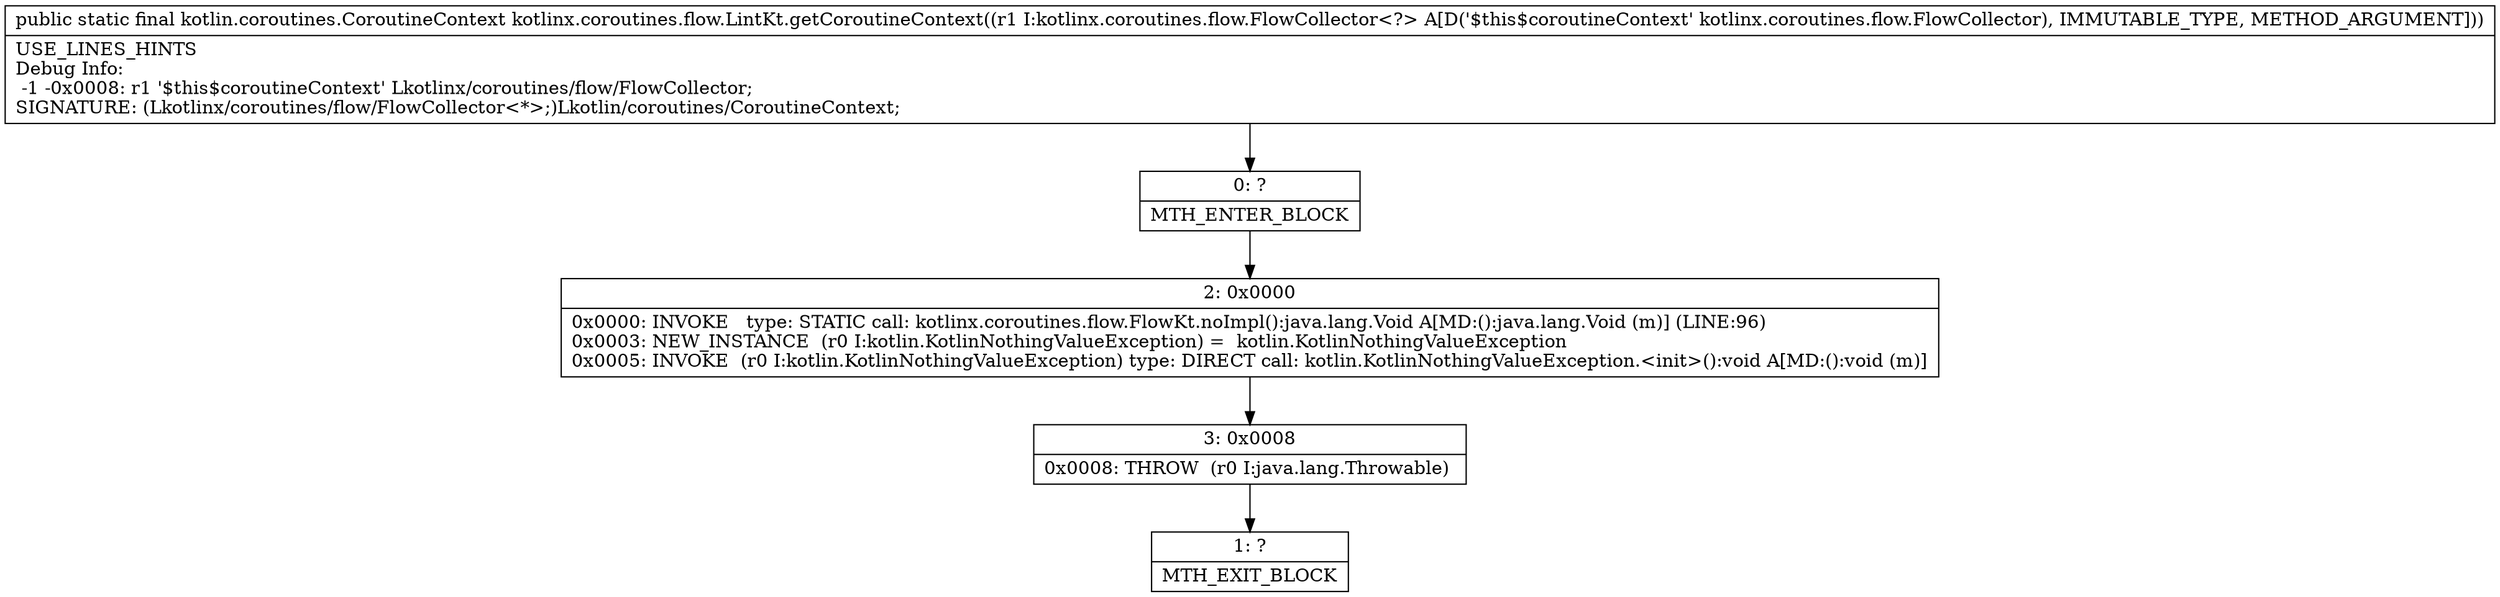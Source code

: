 digraph "CFG forkotlinx.coroutines.flow.LintKt.getCoroutineContext(Lkotlinx\/coroutines\/flow\/FlowCollector;)Lkotlin\/coroutines\/CoroutineContext;" {
Node_0 [shape=record,label="{0\:\ ?|MTH_ENTER_BLOCK\l}"];
Node_2 [shape=record,label="{2\:\ 0x0000|0x0000: INVOKE   type: STATIC call: kotlinx.coroutines.flow.FlowKt.noImpl():java.lang.Void A[MD:():java.lang.Void (m)] (LINE:96)\l0x0003: NEW_INSTANCE  (r0 I:kotlin.KotlinNothingValueException) =  kotlin.KotlinNothingValueException \l0x0005: INVOKE  (r0 I:kotlin.KotlinNothingValueException) type: DIRECT call: kotlin.KotlinNothingValueException.\<init\>():void A[MD:():void (m)]\l}"];
Node_3 [shape=record,label="{3\:\ 0x0008|0x0008: THROW  (r0 I:java.lang.Throwable) \l}"];
Node_1 [shape=record,label="{1\:\ ?|MTH_EXIT_BLOCK\l}"];
MethodNode[shape=record,label="{public static final kotlin.coroutines.CoroutineContext kotlinx.coroutines.flow.LintKt.getCoroutineContext((r1 I:kotlinx.coroutines.flow.FlowCollector\<?\> A[D('$this$coroutineContext' kotlinx.coroutines.flow.FlowCollector), IMMUTABLE_TYPE, METHOD_ARGUMENT]))  | USE_LINES_HINTS\lDebug Info:\l  \-1 \-0x0008: r1 '$this$coroutineContext' Lkotlinx\/coroutines\/flow\/FlowCollector;\lSIGNATURE: (Lkotlinx\/coroutines\/flow\/FlowCollector\<*\>;)Lkotlin\/coroutines\/CoroutineContext;\l}"];
MethodNode -> Node_0;Node_0 -> Node_2;
Node_2 -> Node_3;
Node_3 -> Node_1;
}

